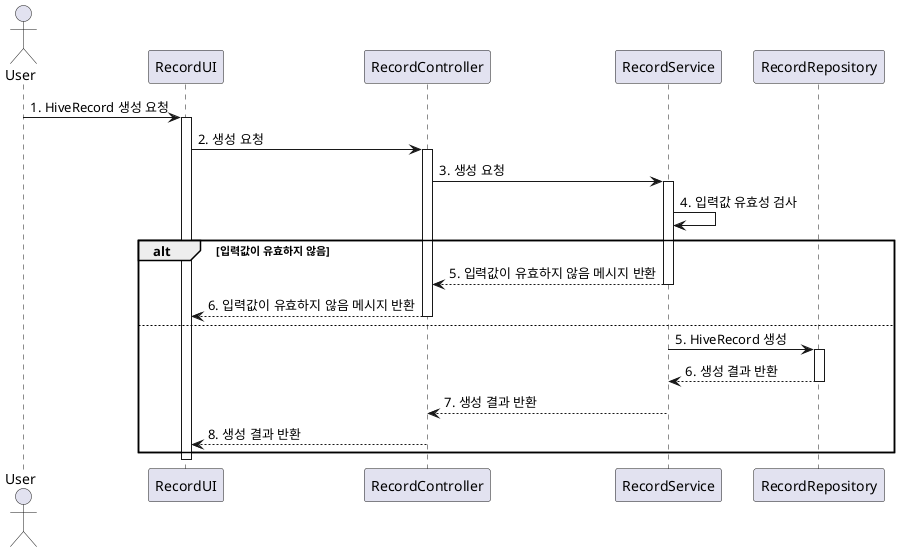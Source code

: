 @startuml

actor User
participant "RecordUI" as RecordUI
participant "RecordController" as RecordController
participant "RecordService" as RecordService
participant "RecordRepository" as RecordRepository

User -> RecordUI: 1. HiveRecord 생성 요청
activate RecordUI
RecordUI -> RecordController: 2. 생성 요청
activate RecordController
RecordController -> RecordService: 3. 생성 요청
activate RecordService
RecordService -> RecordService: 4. 입력값 유효성 검사
alt 입력값이 유효하지 않음
    RecordService --> RecordController: 5. 입력값이 유효하지 않음 메시지 반환
    deactivate RecordService
    RecordController --> RecordUI: 6. 입력값이 유효하지 않음 메시지 반환
    deactivate RecordController
else
    RecordService -> RecordRepository: 5. HiveRecord 생성
    activate RecordRepository
    RecordRepository --> RecordService: 6. 생성 결과 반환
    deactivate RecordRepository
    RecordService --> RecordController: 7. 생성 결과 반환
    deactivate RecordService
    RecordController --> RecordUI: 8. 생성 결과 반환
    deactivate RecordController
end
deactivate RecordUI

@enduml
